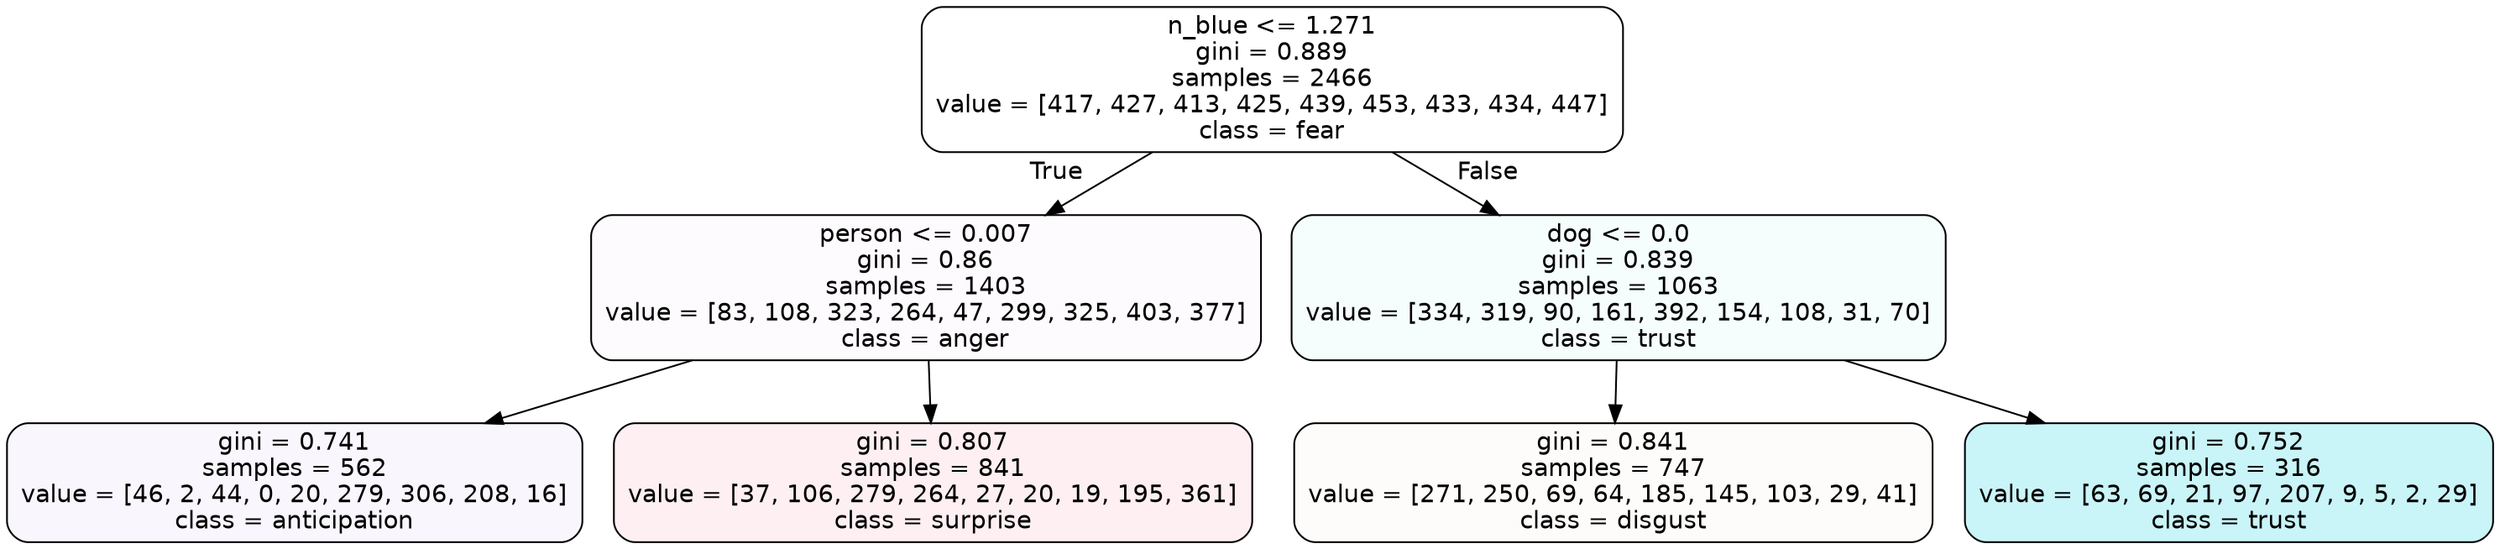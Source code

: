 digraph Tree {
node [shape=box, style="filled, rounded", color="black", fontname=helvetica] ;
edge [fontname=helvetica] ;
0 [label="n_blue <= 1.271\ngini = 0.889\nsamples = 2466\nvalue = [417, 427, 413, 425, 439, 453, 433, 434, 447]\nclass = fear", fillcolor="#3964e500"] ;
1 [label="person <= 0.007\ngini = 0.86\nsamples = 1403\nvalue = [83, 108, 323, 264, 47, 299, 325, 403, 377]\nclass = anger", fillcolor="#e539d704"] ;
0 -> 1 [labeldistance=2.5, labelangle=45, headlabel="True"] ;
2 [label="gini = 0.741\nsamples = 562\nvalue = [46, 2, 44, 0, 20, 279, 306, 208, 16]\nclass = anticipation", fillcolor="#8139e50b"] ;
1 -> 2 ;
3 [label="gini = 0.807\nsamples = 841\nvalue = [37, 106, 279, 264, 27, 20, 19, 195, 361]\nclass = surprise", fillcolor="#e5396414"] ;
1 -> 3 ;
4 [label="dog <= 0.0\ngini = 0.839\nsamples = 1063\nvalue = [334, 319, 90, 161, 392, 154, 108, 31, 70]\nclass = trust", fillcolor="#39d7e50b"] ;
0 -> 4 [labeldistance=2.5, labelangle=-45, headlabel="False"] ;
5 [label="gini = 0.841\nsamples = 747\nvalue = [271, 250, 69, 64, 185, 145, 103, 29, 41]\nclass = disgust", fillcolor="#e5813906"] ;
4 -> 5 ;
6 [label="gini = 0.752\nsamples = 316\nvalue = [63, 69, 21, 97, 207, 9, 5, 2, 29]\nclass = trust", fillcolor="#39d7e545"] ;
4 -> 6 ;
}